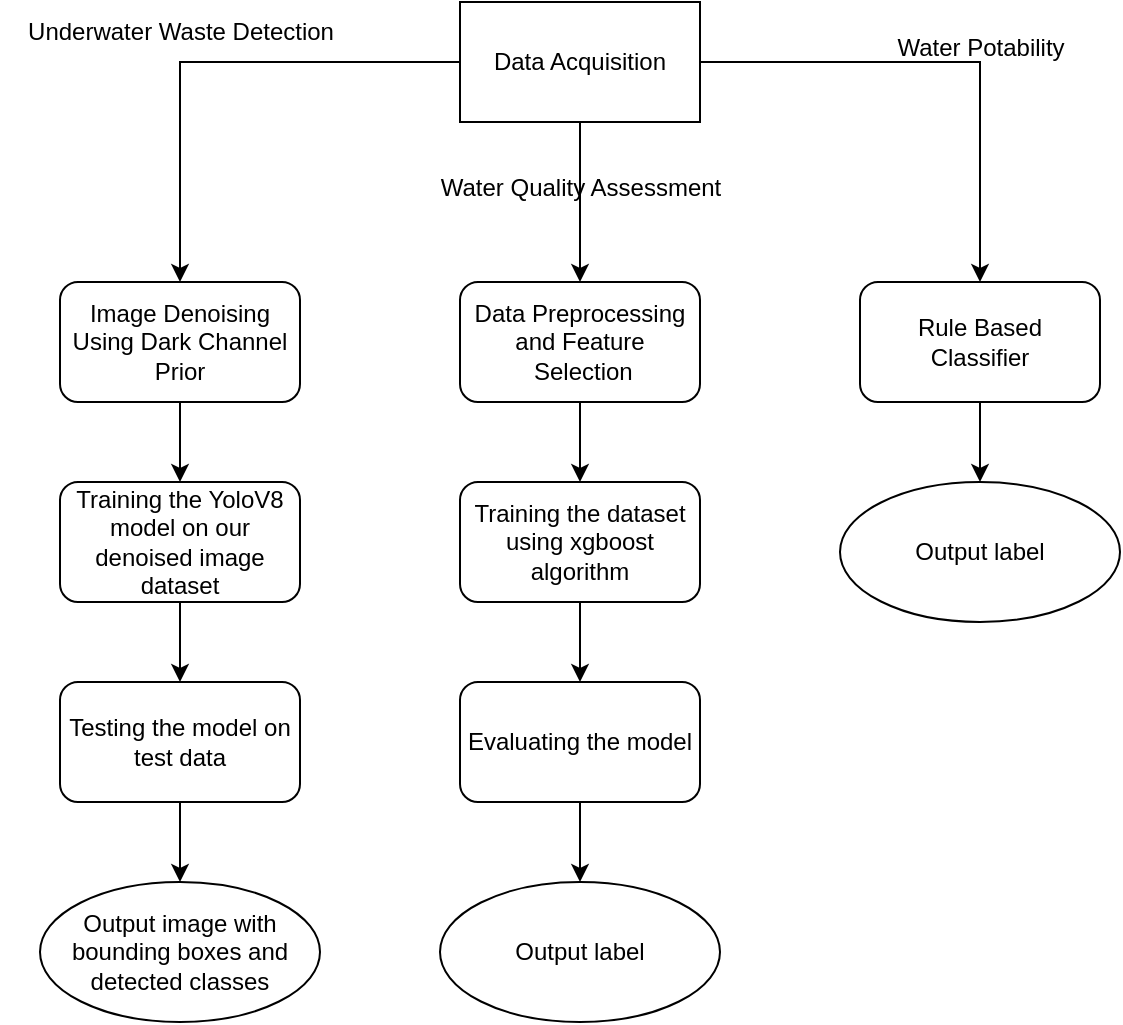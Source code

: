 <mxfile version="21.3.0" type="github">
  <diagram name="Page-1" id="4you2VXVSH5_qT_RQgIy">
    <mxGraphModel dx="1290" dy="553" grid="1" gridSize="10" guides="1" tooltips="1" connect="1" arrows="1" fold="1" page="1" pageScale="1" pageWidth="850" pageHeight="1100" math="0" shadow="0">
      <root>
        <mxCell id="0" />
        <mxCell id="1" parent="0" />
        <mxCell id="FkuzyCJ1QY8R3zCQ5K-x-2" style="edgeStyle=orthogonalEdgeStyle;rounded=0;orthogonalLoop=1;jettySize=auto;html=1;entryX=0.5;entryY=0;entryDx=0;entryDy=0;" edge="1" parent="1" source="FkuzyCJ1QY8R3zCQ5K-x-1" target="FkuzyCJ1QY8R3zCQ5K-x-5">
          <mxGeometry relative="1" as="geometry">
            <mxPoint x="420" y="140" as="targetPoint" />
          </mxGeometry>
        </mxCell>
        <mxCell id="FkuzyCJ1QY8R3zCQ5K-x-4" style="edgeStyle=orthogonalEdgeStyle;rounded=0;orthogonalLoop=1;jettySize=auto;html=1;entryX=0.5;entryY=0;entryDx=0;entryDy=0;" edge="1" parent="1" source="FkuzyCJ1QY8R3zCQ5K-x-1" target="FkuzyCJ1QY8R3zCQ5K-x-3">
          <mxGeometry relative="1" as="geometry" />
        </mxCell>
        <mxCell id="FkuzyCJ1QY8R3zCQ5K-x-7" style="edgeStyle=orthogonalEdgeStyle;rounded=0;orthogonalLoop=1;jettySize=auto;html=1;entryX=0.5;entryY=0;entryDx=0;entryDy=0;" edge="1" parent="1" source="FkuzyCJ1QY8R3zCQ5K-x-1" target="FkuzyCJ1QY8R3zCQ5K-x-6">
          <mxGeometry relative="1" as="geometry" />
        </mxCell>
        <mxCell id="FkuzyCJ1QY8R3zCQ5K-x-1" value="Data Acquisition" style="rounded=0;whiteSpace=wrap;html=1;" vertex="1" parent="1">
          <mxGeometry x="360" y="40" width="120" height="60" as="geometry" />
        </mxCell>
        <mxCell id="FkuzyCJ1QY8R3zCQ5K-x-11" style="edgeStyle=orthogonalEdgeStyle;rounded=0;orthogonalLoop=1;jettySize=auto;html=1;entryX=0.5;entryY=0;entryDx=0;entryDy=0;" edge="1" parent="1" source="FkuzyCJ1QY8R3zCQ5K-x-3" target="FkuzyCJ1QY8R3zCQ5K-x-15">
          <mxGeometry relative="1" as="geometry">
            <mxPoint x="220" y="320" as="targetPoint" />
          </mxGeometry>
        </mxCell>
        <mxCell id="FkuzyCJ1QY8R3zCQ5K-x-3" value="Image Denoising Using Dark Channel Prior" style="rounded=1;whiteSpace=wrap;html=1;" vertex="1" parent="1">
          <mxGeometry x="160" y="180" width="120" height="60" as="geometry" />
        </mxCell>
        <mxCell id="FkuzyCJ1QY8R3zCQ5K-x-19" style="edgeStyle=orthogonalEdgeStyle;rounded=0;orthogonalLoop=1;jettySize=auto;html=1;entryX=0.5;entryY=0;entryDx=0;entryDy=0;" edge="1" parent="1" source="FkuzyCJ1QY8R3zCQ5K-x-5" target="FkuzyCJ1QY8R3zCQ5K-x-16">
          <mxGeometry relative="1" as="geometry" />
        </mxCell>
        <mxCell id="FkuzyCJ1QY8R3zCQ5K-x-5" value="Data Preprocessing and Feature&lt;br&gt;&amp;nbsp;Selection" style="rounded=1;whiteSpace=wrap;html=1;" vertex="1" parent="1">
          <mxGeometry x="360" y="180" width="120" height="60" as="geometry" />
        </mxCell>
        <mxCell id="FkuzyCJ1QY8R3zCQ5K-x-32" style="edgeStyle=orthogonalEdgeStyle;rounded=0;orthogonalLoop=1;jettySize=auto;html=1;entryX=0.5;entryY=0;entryDx=0;entryDy=0;" edge="1" parent="1" source="FkuzyCJ1QY8R3zCQ5K-x-6" target="FkuzyCJ1QY8R3zCQ5K-x-31">
          <mxGeometry relative="1" as="geometry" />
        </mxCell>
        <mxCell id="FkuzyCJ1QY8R3zCQ5K-x-6" value="Rule Based &lt;br&gt;Classifier" style="rounded=1;whiteSpace=wrap;html=1;" vertex="1" parent="1">
          <mxGeometry x="560" y="180" width="120" height="60" as="geometry" />
        </mxCell>
        <mxCell id="FkuzyCJ1QY8R3zCQ5K-x-8" value="Underwater Waste Detection" style="text;html=1;align=center;verticalAlign=middle;resizable=0;points=[];autosize=1;strokeColor=none;fillColor=none;" vertex="1" parent="1">
          <mxGeometry x="130" y="40" width="180" height="30" as="geometry" />
        </mxCell>
        <mxCell id="FkuzyCJ1QY8R3zCQ5K-x-9" value="Water Potability" style="text;html=1;align=center;verticalAlign=middle;resizable=0;points=[];autosize=1;strokeColor=none;fillColor=none;" vertex="1" parent="1">
          <mxGeometry x="565" y="48" width="110" height="30" as="geometry" />
        </mxCell>
        <mxCell id="FkuzyCJ1QY8R3zCQ5K-x-10" value="Water Quality Assessment" style="text;html=1;align=center;verticalAlign=middle;resizable=0;points=[];autosize=1;strokeColor=none;fillColor=none;" vertex="1" parent="1">
          <mxGeometry x="340" y="118" width="160" height="30" as="geometry" />
        </mxCell>
        <mxCell id="FkuzyCJ1QY8R3zCQ5K-x-20" style="edgeStyle=orthogonalEdgeStyle;rounded=0;orthogonalLoop=1;jettySize=auto;html=1;entryX=0.5;entryY=0;entryDx=0;entryDy=0;" edge="1" parent="1" source="FkuzyCJ1QY8R3zCQ5K-x-15" target="FkuzyCJ1QY8R3zCQ5K-x-22">
          <mxGeometry relative="1" as="geometry">
            <mxPoint x="220" y="390" as="targetPoint" />
          </mxGeometry>
        </mxCell>
        <mxCell id="FkuzyCJ1QY8R3zCQ5K-x-15" value="Training the YoloV8 model on our denoised image dataset" style="rounded=1;whiteSpace=wrap;html=1;" vertex="1" parent="1">
          <mxGeometry x="160" y="280" width="120" height="60" as="geometry" />
        </mxCell>
        <mxCell id="FkuzyCJ1QY8R3zCQ5K-x-21" style="edgeStyle=orthogonalEdgeStyle;rounded=0;orthogonalLoop=1;jettySize=auto;html=1;entryX=0.5;entryY=0;entryDx=0;entryDy=0;" edge="1" parent="1" source="FkuzyCJ1QY8R3zCQ5K-x-16" target="FkuzyCJ1QY8R3zCQ5K-x-23">
          <mxGeometry relative="1" as="geometry">
            <mxPoint x="420" y="380" as="targetPoint" />
          </mxGeometry>
        </mxCell>
        <mxCell id="FkuzyCJ1QY8R3zCQ5K-x-16" value="Training the dataset using xgboost algorithm" style="rounded=1;whiteSpace=wrap;html=1;" vertex="1" parent="1">
          <mxGeometry x="360" y="280" width="120" height="60" as="geometry" />
        </mxCell>
        <mxCell id="FkuzyCJ1QY8R3zCQ5K-x-27" style="edgeStyle=orthogonalEdgeStyle;rounded=0;orthogonalLoop=1;jettySize=auto;html=1;entryX=0.5;entryY=0;entryDx=0;entryDy=0;" edge="1" parent="1" source="FkuzyCJ1QY8R3zCQ5K-x-22" target="FkuzyCJ1QY8R3zCQ5K-x-26">
          <mxGeometry relative="1" as="geometry" />
        </mxCell>
        <mxCell id="FkuzyCJ1QY8R3zCQ5K-x-22" value="Testing the model on test data" style="rounded=1;whiteSpace=wrap;html=1;" vertex="1" parent="1">
          <mxGeometry x="160" y="380" width="120" height="60" as="geometry" />
        </mxCell>
        <mxCell id="FkuzyCJ1QY8R3zCQ5K-x-28" style="edgeStyle=orthogonalEdgeStyle;rounded=0;orthogonalLoop=1;jettySize=auto;html=1;entryX=0.5;entryY=0;entryDx=0;entryDy=0;" edge="1" parent="1" source="FkuzyCJ1QY8R3zCQ5K-x-23">
          <mxGeometry relative="1" as="geometry">
            <mxPoint x="420" y="480" as="targetPoint" />
          </mxGeometry>
        </mxCell>
        <mxCell id="FkuzyCJ1QY8R3zCQ5K-x-23" value="Evaluating the model" style="rounded=1;whiteSpace=wrap;html=1;" vertex="1" parent="1">
          <mxGeometry x="360" y="380" width="120" height="60" as="geometry" />
        </mxCell>
        <mxCell id="FkuzyCJ1QY8R3zCQ5K-x-26" value="Output image with bounding boxes and detected classes" style="ellipse;whiteSpace=wrap;html=1;" vertex="1" parent="1">
          <mxGeometry x="150" y="480" width="140" height="70" as="geometry" />
        </mxCell>
        <mxCell id="FkuzyCJ1QY8R3zCQ5K-x-29" value="Output label" style="ellipse;whiteSpace=wrap;html=1;" vertex="1" parent="1">
          <mxGeometry x="350" y="480" width="140" height="70" as="geometry" />
        </mxCell>
        <mxCell id="FkuzyCJ1QY8R3zCQ5K-x-31" value="Output label" style="ellipse;whiteSpace=wrap;html=1;" vertex="1" parent="1">
          <mxGeometry x="550" y="280" width="140" height="70" as="geometry" />
        </mxCell>
      </root>
    </mxGraphModel>
  </diagram>
</mxfile>
